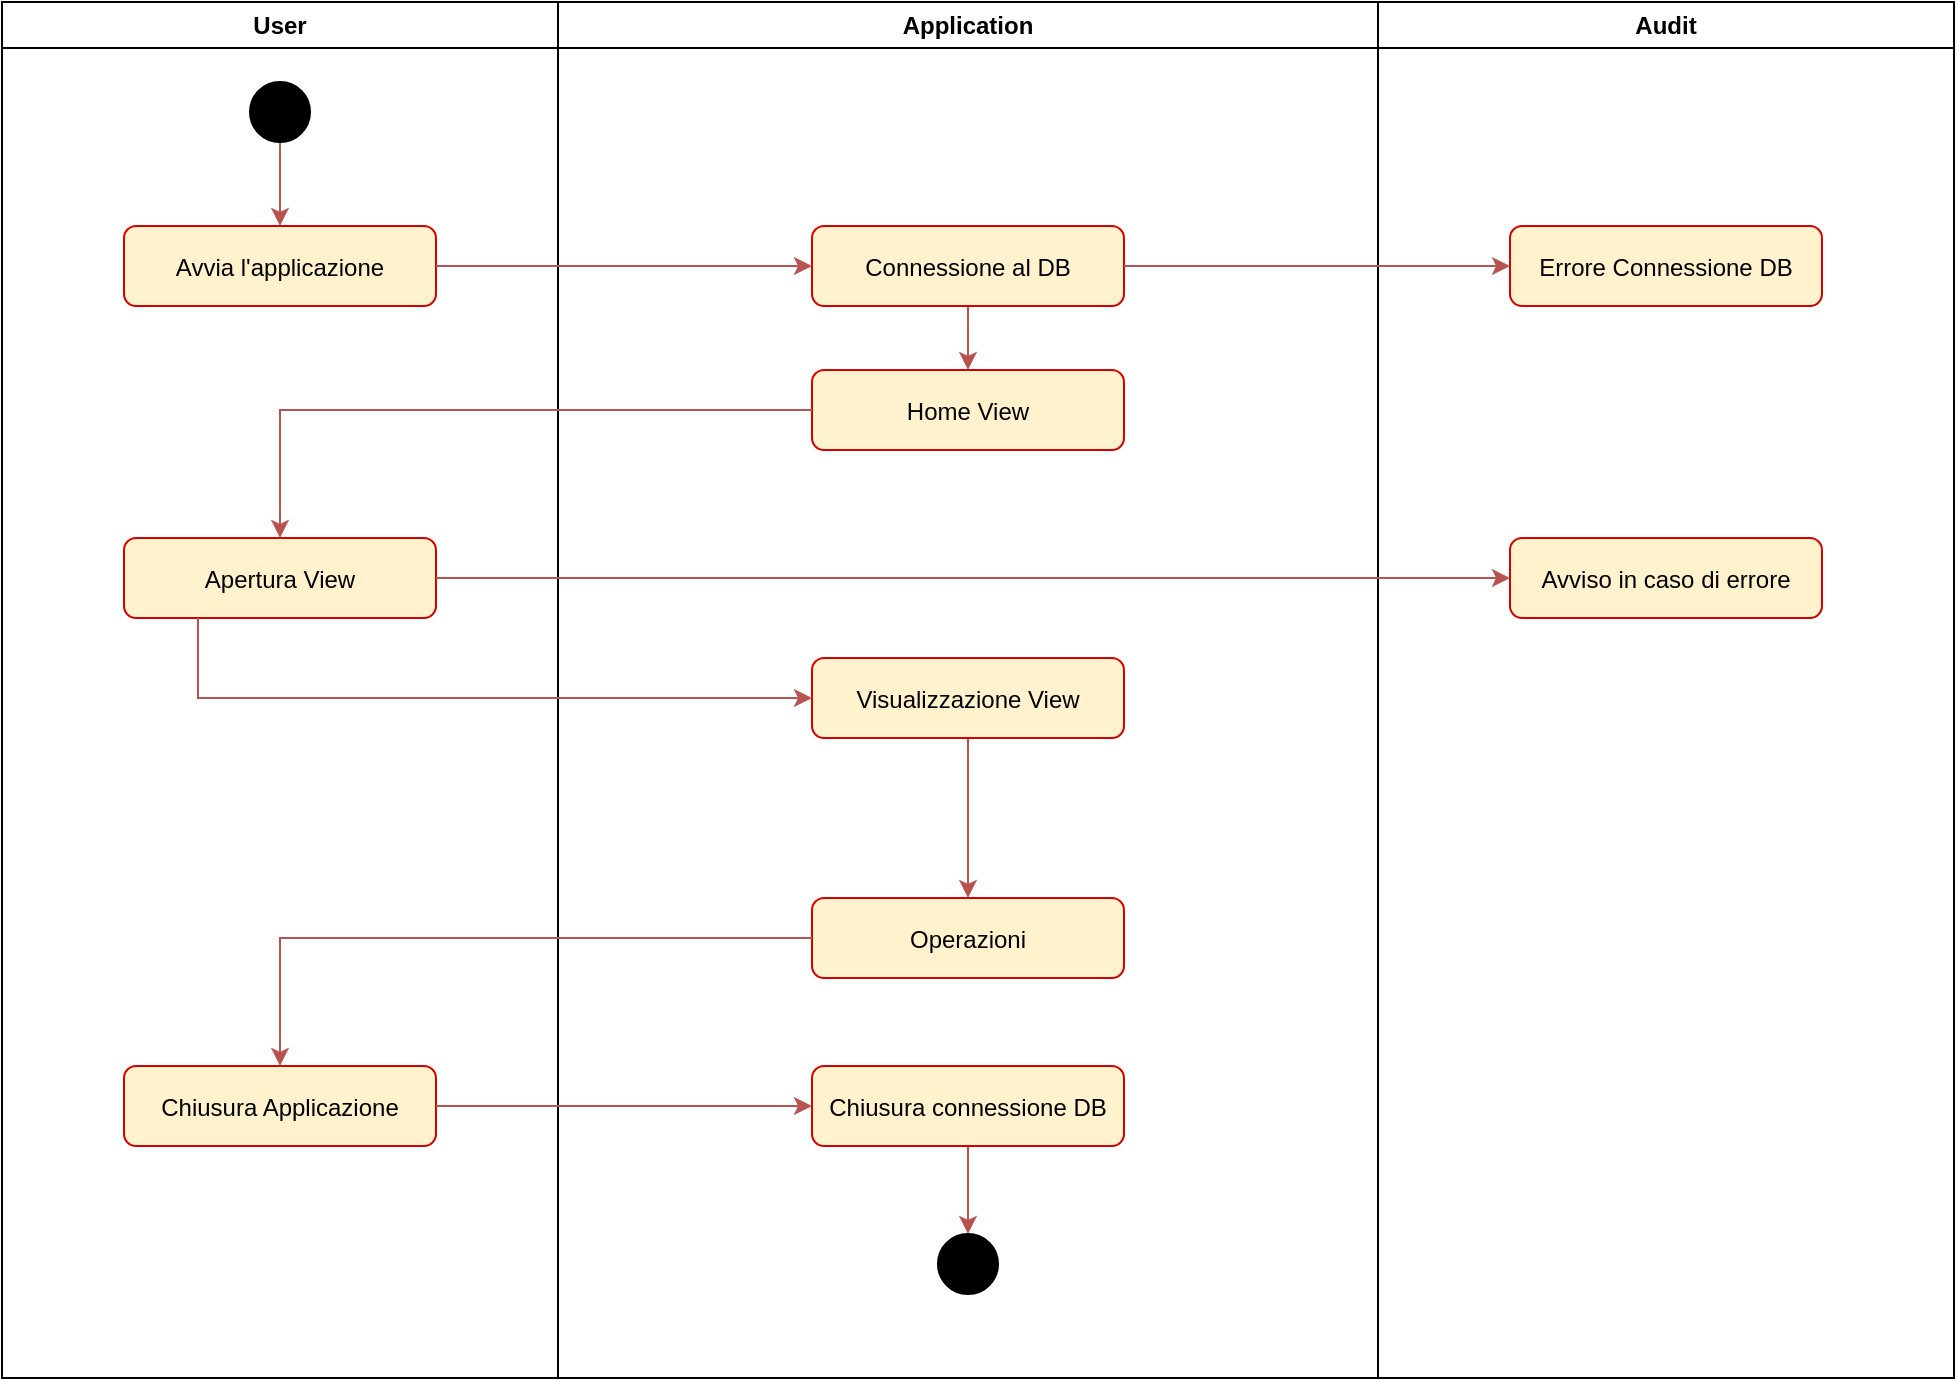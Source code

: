 <mxfile version="20.6.2" type="device" pages="4"><diagram id="Za9_oq0j6PHBWW83oSUD" name="Activity Diagram - General"><mxGraphModel dx="1038" dy="636" grid="1" gridSize="12" guides="1" tooltips="1" connect="1" arrows="1" fold="1" page="1" pageScale="1" pageWidth="827" pageHeight="1169" math="0" shadow="0"><root><mxCell id="0"/><mxCell id="1" parent="0"/><mxCell id="B9Dvdn4FdL-ecLD38TYR-1" value="User" style="swimlane;whiteSpace=wrap;html=1;" vertex="1" parent="1"><mxGeometry x="10" y="20" width="278" height="688" as="geometry"/></mxCell><mxCell id="B9Dvdn4FdL-ecLD38TYR-6" style="edgeStyle=orthogonalEdgeStyle;rounded=0;orthogonalLoop=1;jettySize=auto;html=1;fillColor=#f8cecc;strokeColor=#b85450;" edge="1" parent="B9Dvdn4FdL-ecLD38TYR-1" source="B9Dvdn4FdL-ecLD38TYR-4" target="B9Dvdn4FdL-ecLD38TYR-5"><mxGeometry relative="1" as="geometry"/></mxCell><mxCell id="B9Dvdn4FdL-ecLD38TYR-4" value="" style="ellipse;fillColor=strokeColor;" vertex="1" parent="B9Dvdn4FdL-ecLD38TYR-1"><mxGeometry x="124" y="40" width="30" height="30" as="geometry"/></mxCell><mxCell id="B9Dvdn4FdL-ecLD38TYR-5" value="Avvia l'applicazione" style="fontStyle=0;fillColor=#fff2cc;strokeColor=#D60202;gradientColor=none;strokeWidth=1;rounded=1;" vertex="1" parent="B9Dvdn4FdL-ecLD38TYR-1"><mxGeometry x="61" y="112" width="156" height="40" as="geometry"/></mxCell><mxCell id="B9Dvdn4FdL-ecLD38TYR-9" value="Apertura View" style="fontStyle=0;fillColor=#fff2cc;strokeColor=#D60202;gradientColor=none;strokeWidth=1;rounded=1;" vertex="1" parent="B9Dvdn4FdL-ecLD38TYR-1"><mxGeometry x="61" y="268" width="156" height="40" as="geometry"/></mxCell><mxCell id="B9Dvdn4FdL-ecLD38TYR-22" value="Chiusura Applicazione" style="fontStyle=0;fillColor=#fff2cc;strokeColor=#D60202;gradientColor=none;strokeWidth=1;rounded=1;" vertex="1" parent="B9Dvdn4FdL-ecLD38TYR-1"><mxGeometry x="61" y="532" width="156" height="40" as="geometry"/></mxCell><mxCell id="B9Dvdn4FdL-ecLD38TYR-2" value="Application" style="swimlane;whiteSpace=wrap;html=1;" vertex="1" parent="1"><mxGeometry x="288" y="20" width="410" height="688" as="geometry"/></mxCell><mxCell id="B9Dvdn4FdL-ecLD38TYR-17" value="" style="edgeStyle=orthogonalEdgeStyle;rounded=0;orthogonalLoop=1;jettySize=auto;html=1;fillColor=#f8cecc;strokeColor=#b85450;" edge="1" parent="B9Dvdn4FdL-ecLD38TYR-2" source="B9Dvdn4FdL-ecLD38TYR-7" target="B9Dvdn4FdL-ecLD38TYR-16"><mxGeometry relative="1" as="geometry"/></mxCell><mxCell id="B9Dvdn4FdL-ecLD38TYR-7" value="Connessione al DB" style="fontStyle=0;fillColor=#fff2cc;strokeColor=#D60202;gradientColor=none;strokeWidth=1;rounded=1;" vertex="1" parent="B9Dvdn4FdL-ecLD38TYR-2"><mxGeometry x="127" y="112" width="156" height="40" as="geometry"/></mxCell><mxCell id="B9Dvdn4FdL-ecLD38TYR-20" value="" style="edgeStyle=orthogonalEdgeStyle;rounded=0;orthogonalLoop=1;jettySize=auto;html=1;fillColor=#f8cecc;strokeColor=#b85450;" edge="1" parent="B9Dvdn4FdL-ecLD38TYR-2" source="B9Dvdn4FdL-ecLD38TYR-11" target="B9Dvdn4FdL-ecLD38TYR-19"><mxGeometry relative="1" as="geometry"/></mxCell><mxCell id="B9Dvdn4FdL-ecLD38TYR-11" value="Visualizzazione View" style="fontStyle=0;fillColor=#fff2cc;strokeColor=#D60202;gradientColor=none;strokeWidth=1;rounded=1;" vertex="1" parent="B9Dvdn4FdL-ecLD38TYR-2"><mxGeometry x="127" y="328" width="156" height="40" as="geometry"/></mxCell><mxCell id="B9Dvdn4FdL-ecLD38TYR-16" value="Home View" style="fontStyle=0;fillColor=#fff2cc;strokeColor=#D60202;gradientColor=none;strokeWidth=1;rounded=1;" vertex="1" parent="B9Dvdn4FdL-ecLD38TYR-2"><mxGeometry x="127" y="184" width="156" height="40" as="geometry"/></mxCell><mxCell id="B9Dvdn4FdL-ecLD38TYR-19" value="Operazioni" style="fontStyle=0;fillColor=#fff2cc;strokeColor=#D60202;gradientColor=none;strokeWidth=1;rounded=1;" vertex="1" parent="B9Dvdn4FdL-ecLD38TYR-2"><mxGeometry x="127" y="448" width="156" height="40" as="geometry"/></mxCell><mxCell id="B9Dvdn4FdL-ecLD38TYR-26" style="edgeStyle=orthogonalEdgeStyle;rounded=0;orthogonalLoop=1;jettySize=auto;html=1;fillColor=#f8cecc;strokeColor=#b85450;" edge="1" parent="B9Dvdn4FdL-ecLD38TYR-2" source="B9Dvdn4FdL-ecLD38TYR-23" target="B9Dvdn4FdL-ecLD38TYR-25"><mxGeometry relative="1" as="geometry"/></mxCell><mxCell id="B9Dvdn4FdL-ecLD38TYR-23" value="Chiusura connessione DB" style="fontStyle=0;fillColor=#fff2cc;strokeColor=#D60202;gradientColor=none;strokeWidth=1;rounded=1;" vertex="1" parent="B9Dvdn4FdL-ecLD38TYR-2"><mxGeometry x="127" y="532" width="156" height="40" as="geometry"/></mxCell><mxCell id="B9Dvdn4FdL-ecLD38TYR-25" value="" style="ellipse;fillColor=strokeColor;" vertex="1" parent="B9Dvdn4FdL-ecLD38TYR-2"><mxGeometry x="190" y="616" width="30" height="30" as="geometry"/></mxCell><mxCell id="B9Dvdn4FdL-ecLD38TYR-3" value="Audit" style="swimlane;whiteSpace=wrap;html=1;" vertex="1" parent="1"><mxGeometry x="698" y="20" width="288" height="688" as="geometry"/></mxCell><mxCell id="B9Dvdn4FdL-ecLD38TYR-13" value="Avviso in caso di errore" style="fontStyle=0;fillColor=#fff2cc;strokeColor=#D60202;gradientColor=none;strokeWidth=1;rounded=1;" vertex="1" parent="B9Dvdn4FdL-ecLD38TYR-3"><mxGeometry x="66" y="268" width="156" height="40" as="geometry"/></mxCell><mxCell id="B9Dvdn4FdL-ecLD38TYR-27" value="Errore Connessione DB" style="fontStyle=0;fillColor=#fff2cc;strokeColor=#D60202;gradientColor=none;strokeWidth=1;rounded=1;" vertex="1" parent="B9Dvdn4FdL-ecLD38TYR-3"><mxGeometry x="66" y="112" width="156" height="40" as="geometry"/></mxCell><mxCell id="B9Dvdn4FdL-ecLD38TYR-8" value="" style="edgeStyle=orthogonalEdgeStyle;rounded=0;orthogonalLoop=1;jettySize=auto;html=1;fillColor=#f8cecc;strokeColor=#b85450;" edge="1" parent="1" source="B9Dvdn4FdL-ecLD38TYR-5" target="B9Dvdn4FdL-ecLD38TYR-7"><mxGeometry relative="1" as="geometry"/></mxCell><mxCell id="B9Dvdn4FdL-ecLD38TYR-12" value="" style="edgeStyle=orthogonalEdgeStyle;rounded=0;orthogonalLoop=1;jettySize=auto;html=1;fillColor=#f8cecc;strokeColor=#b85450;" edge="1" parent="1" source="B9Dvdn4FdL-ecLD38TYR-9" target="B9Dvdn4FdL-ecLD38TYR-11"><mxGeometry relative="1" as="geometry"><Array as="points"><mxPoint x="108" y="368"/></Array></mxGeometry></mxCell><mxCell id="B9Dvdn4FdL-ecLD38TYR-15" style="edgeStyle=orthogonalEdgeStyle;rounded=0;orthogonalLoop=1;jettySize=auto;html=1;fillColor=#f8cecc;strokeColor=#b85450;" edge="1" parent="1" source="B9Dvdn4FdL-ecLD38TYR-9" target="B9Dvdn4FdL-ecLD38TYR-13"><mxGeometry relative="1" as="geometry"/></mxCell><mxCell id="B9Dvdn4FdL-ecLD38TYR-18" style="edgeStyle=orthogonalEdgeStyle;rounded=0;orthogonalLoop=1;jettySize=auto;html=1;entryX=0.5;entryY=0;entryDx=0;entryDy=0;fillColor=#f8cecc;strokeColor=#b85450;" edge="1" parent="1" source="B9Dvdn4FdL-ecLD38TYR-16" target="B9Dvdn4FdL-ecLD38TYR-9"><mxGeometry relative="1" as="geometry"/></mxCell><mxCell id="B9Dvdn4FdL-ecLD38TYR-21" style="edgeStyle=orthogonalEdgeStyle;rounded=0;orthogonalLoop=1;jettySize=auto;html=1;entryX=0.5;entryY=0;entryDx=0;entryDy=0;fillColor=#f8cecc;strokeColor=#b85450;" edge="1" parent="1" source="B9Dvdn4FdL-ecLD38TYR-19" target="B9Dvdn4FdL-ecLD38TYR-22"><mxGeometry relative="1" as="geometry"><mxPoint x="120" y="564" as="targetPoint"/></mxGeometry></mxCell><mxCell id="B9Dvdn4FdL-ecLD38TYR-24" value="" style="edgeStyle=orthogonalEdgeStyle;rounded=0;orthogonalLoop=1;jettySize=auto;html=1;fillColor=#f8cecc;strokeColor=#b85450;" edge="1" parent="1" source="B9Dvdn4FdL-ecLD38TYR-22" target="B9Dvdn4FdL-ecLD38TYR-23"><mxGeometry relative="1" as="geometry"/></mxCell><mxCell id="B9Dvdn4FdL-ecLD38TYR-28" value="" style="edgeStyle=orthogonalEdgeStyle;rounded=0;orthogonalLoop=1;jettySize=auto;html=1;fillColor=#f8cecc;strokeColor=#b85450;" edge="1" parent="1" source="B9Dvdn4FdL-ecLD38TYR-7" target="B9Dvdn4FdL-ecLD38TYR-27"><mxGeometry relative="1" as="geometry"/></mxCell></root></mxGraphModel></diagram><diagram id="AEgvzVFeyRjaQZOOb7P8" name="Activity Diagram - Home"><mxGraphModel dx="2062" dy="1212" grid="1" gridSize="10" guides="1" tooltips="1" connect="1" arrows="1" fold="1" page="1" pageScale="1" pageWidth="827" pageHeight="1169" math="0" shadow="0"><root><mxCell id="0"/><mxCell id="1" parent="0"/></root></mxGraphModel></diagram><diagram id="6h12H-vng48IaX4NzGZp" name="Activity Diagram - Aggiungi Socio"><mxGraphModel dx="2062" dy="1212" grid="1" gridSize="10" guides="1" tooltips="1" connect="1" arrows="1" fold="1" page="1" pageScale="1" pageWidth="827" pageHeight="1169" math="0" shadow="0"><root><mxCell id="0"/><mxCell id="1" parent="0"/></root></mxGraphModel></diagram><diagram id="ffh7yv57hw0-YOSGeTlc" name="Activity Diagram - Visualizza Socio"><mxGraphModel dx="2062" dy="1212" grid="1" gridSize="12" guides="1" tooltips="1" connect="1" arrows="1" fold="1" page="1" pageScale="1" pageWidth="827" pageHeight="1169" math="0" shadow="0"><root><mxCell id="0"/><mxCell id="1" parent="0"/></root></mxGraphModel></diagram></mxfile>